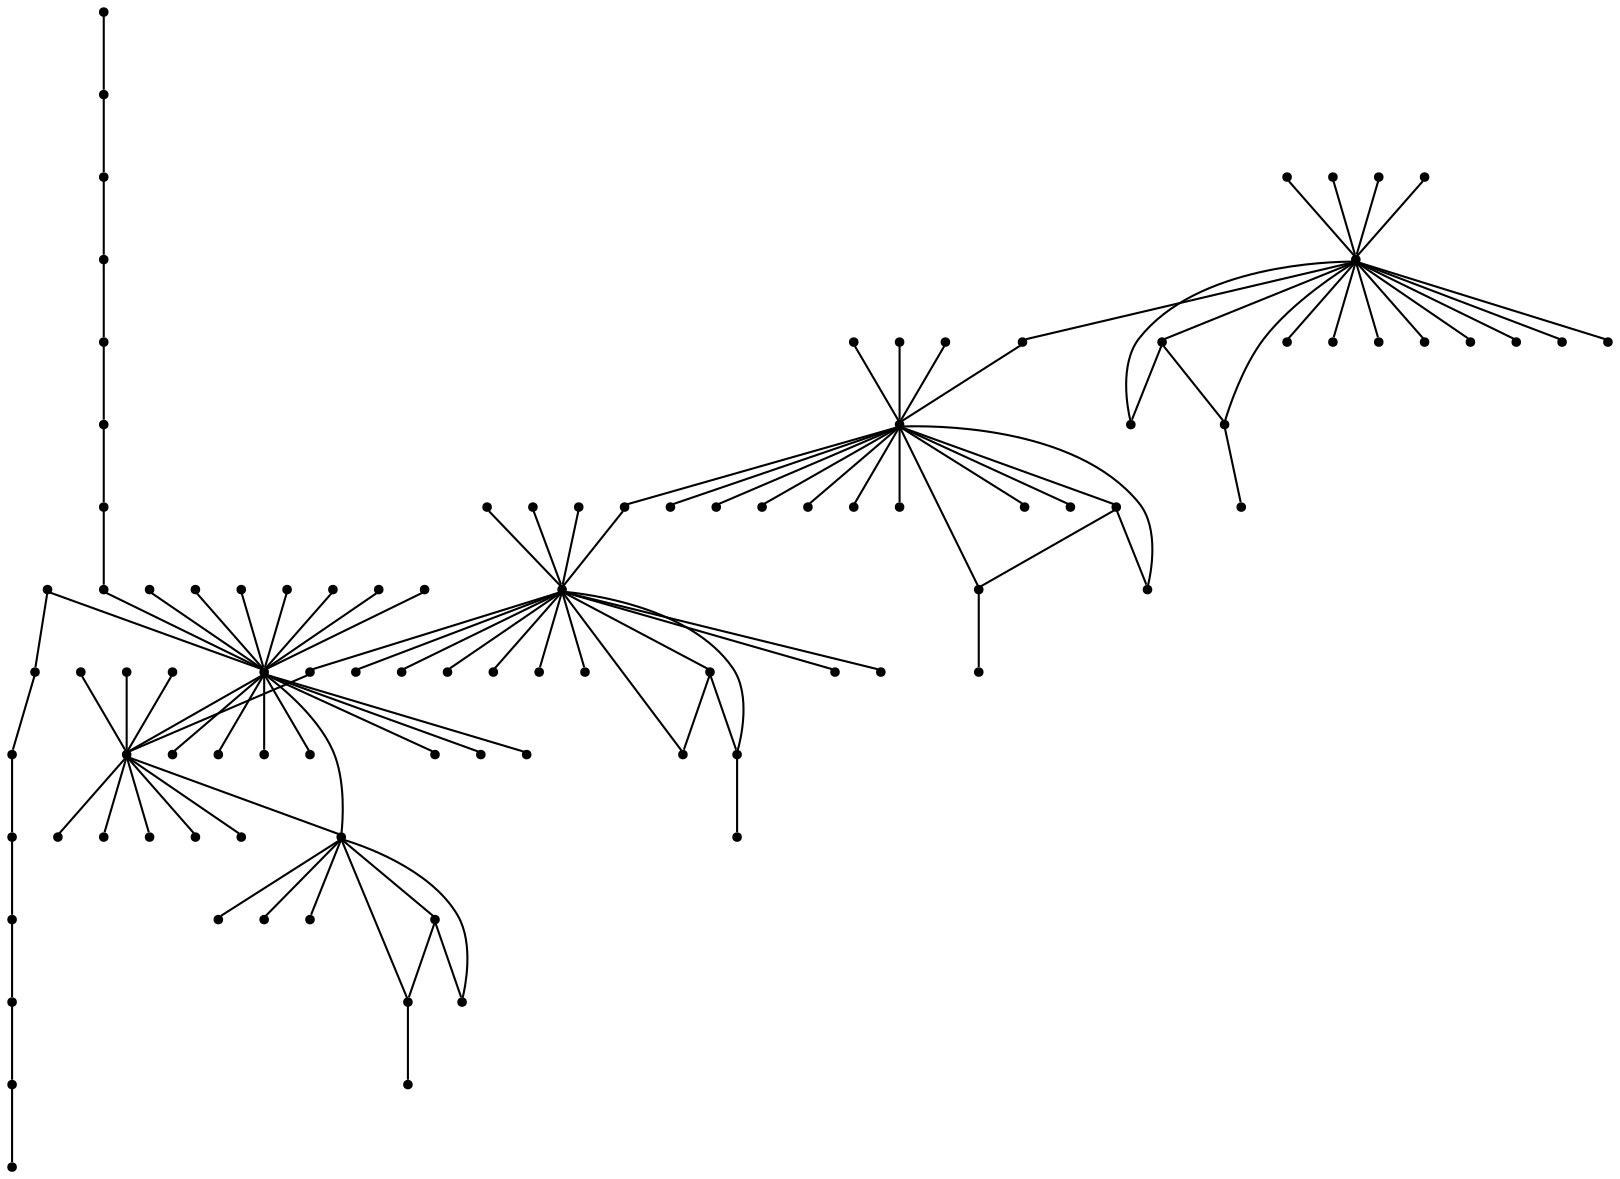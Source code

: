 graph {
  node [shape=point,comment="{\"directed\":false,\"doi\":\"10.1007/978-3-319-73915-1_25\",\"figure\":\"1 (1)\"}"]

  v0 [pos="912.4495364261961,314.3122166682805"]
  v1 [pos="912.4495364261961,276.0390635295479"]
  v2 [pos="912.4495364261961,352.5845988068977"]
  v3 [pos="912.4495364261961,390.8569809455149"]
  v4 [pos="912.4495364261961,429.12910873357856"]
  v5 [pos="912.4495364261961,467.4004496246173"]
  v6 [pos="912.4495364261961,505.6769013720908"]
  v7 [pos="912.4495364261961,543.9503247582866"]
  v8 [pos="606.2632294817436,582.222460494805"]
  v9 [pos="835.9040247960795,543.9503247582866"]
  v10 [pos="759.3584495775451,276.0390635295479"]
  v11 [pos="300.081151167068,314.3122166682805"]
  v12 [pos="797.6312371868123,276.0390635295479"]
  v13 [pos="759.3584495775451,352.5845988068977"]
  v14 [pos="300.08115116706796,390.8569809455149"]
  v15 [pos="797.6312371868123,352.5845988068977"]
  v16 [pos="759.3584495775451,429.1291087335786"]
  v17 [pos="300.08115116706796,467.4004496246173"]
  v18 [pos="797.6312371868123,429.1291087335786"]
  v19 [pos="338.3539069821263,543.9503247582866"]
  v20 [pos="300.08115116706796,543.9503247582866"]
  v21 [pos="759.358449577545,505.6769013720908"]
  v22 [pos="797.6312371868123,505.6769013720908"]
  v23 [pos="759.3584495775451,543.9503247582866"]
  v24 [pos="682.8108872209576,543.9503247582866"]
  v25 [pos="453.17220622151024,543.9503247582865"]
  v26 [pos="376.62666279718474,543.9503247582866"]
  v27 [pos="874.177798025821,543.9503247582866"]
  v28 [pos="606.2632294817436,543.9503247582866"]
  v29 [pos="567.9905054608942,543.9503247582865"]
  v30 [pos="797.6312371868123,543.9503247582866"]
  v31 [pos="644.5360170910108,543.9503247582866"]
  v32 [pos="721.0825779300195,543.9503247582865"]
  v33 [pos="529.717717851627,276.0390635295479"]
  v34 [pos="529.717717851627,352.5845988068977"]
  v35 [pos="529.717717851627,429.1291087335786"]
  v36 [pos="529.717717851627,505.6769013720908"]
  v37 [pos="529.717717851627,543.9503247582866"]
  v38 [pos="491.4407969952094,543.9503247582866"]
  v39 [pos="491.4407969952093,276.0390635295479"]
  v40 [pos="491.4407969952094,352.5845988068977"]
  v41 [pos="491.4407969952094,429.1291087335786"]
  v42 [pos="491.4407969952094,505.6769013720908"]
  v43 [pos="414.89941861224304,543.9503247582866"]
  v44 [pos="414.89941861224304,276.039063529548"]
  v45 [pos="414.89941861224304,352.5845988068977"]
  v46 [pos="414.89941861224304,429.1291087335786"]
  v47 [pos="414.89941861224304,505.6769013720908"]
  v48 [pos="606.2632294817436,276.0390635295479"]
  v49 [pos="721.0825779300196,276.0390635295479"]
  v50 [pos="644.5360170910108,276.0390635295479"]
  v51 [pos="682.8108872209576,276.039063529548"]
  v52 [pos="567.9905054608942,276.0390635295479"]
  v53 [pos="453.17220622151024,276.0390635295479"]
  v54 [pos="338.3539069821263,276.0390635295479"]
  v55 [pos="835.9040247960795,276.0390635295479"]
  v56 [pos="376.6266627971847,276.0390635295479"]
  v57 [pos="606.2632294817436,352.5845988068977"]
  v58 [pos="376.62666279718474,352.5845988068977"]
  v59 [pos="835.9040247960795,352.5845988068977"]
  v60 [pos="721.0825779300195,352.5845988068977"]
  v61 [pos="644.5360170910108,352.5845988068977"]
  v62 [pos="453.17220622151024,352.5845988068977"]
  v63 [pos="567.9905054608942,352.5845988068977"]
  v64 [pos="338.3539069821263,352.5845988068977"]
  v65 [pos="682.8108872209576,352.5845988068977"]
  v66 [pos="567.9905054608942,429.1291087335786"]
  v67 [pos="721.0825779300196,429.1291087335786"]
  v68 [pos="606.2632294817436,429.1291087335786"]
  v69 [pos="644.5360170910108,429.12910873357856"]
  v70 [pos="835.9040247960795,429.1291087335786"]
  v71 [pos="682.8108872209576,429.1291087335786"]
  v72 [pos="376.6266627971847,429.1291087335786"]
  v73 [pos="453.17220622151024,429.12910873357856"]
  v74 [pos="338.3539069821263,429.12910873357856"]
  v75 [pos="567.9905054608942,505.6769013720908"]
  v76 [pos="682.8108872209576,505.6769013720908"]
  v77 [pos="376.6266627971847,505.6769013720908"]
  v78 [pos="835.9040247960794,505.6769013720908"]
  v79 [pos="338.3539069821263,505.6769013720908"]
  v80 [pos="721.0825779300196,505.6769013720908"]
  v81 [pos="453.17220622151024,505.6769013720908"]
  v82 [pos="606.2632294817436,505.6769013720908"]
  v83 [pos="644.5360170910108,505.6769013720908"]
  v84 [pos="300.08115116706796,276.0390635295479"]
  v85 [pos="874.177798025821,276.0390635295479"]
  v86 [pos="300.08115116706796,352.5845988068977"]
  v87 [pos="874.177798025821,352.5845988068977"]
  v88 [pos="300.08115116706796,429.1291087335786"]
  v89 [pos="874.177798025821,429.1291087335786"]
  v90 [pos="300.2561782867815,505.9404323909013"]
  v91 [pos="874.177798025821,505.6769013720908"]
  v92 [pos="261.804214413546,505.6769013720908"]
  v93 [pos="261.804214413546,543.9503247582866"]
  v94 [pos="261.804214413546,467.40044962461735"]
  v95 [pos="261.804214413546,429.1291087335786"]
  v96 [pos="261.804214413546,390.85698094551486"]
  v97 [pos="261.804214413546,352.5845988068977"]
  v98 [pos="261.804214413546,314.3122166682805"]
  v99 [pos="261.804214413546,276.039063529548"]

  v0 -- v1 [id="-1",pos="912.4495364261961,314.3122166682805 912.4495364261961,276.0390635295479 912.4495364261961,276.0390635295479 912.4495364261961,276.0390635295479"]
  v93 -- v8 [id="-2",pos="261.804214413546,543.9503247582866 606.2632294817436,582.222460494805 606.2632294817436,582.222460494805 606.2632294817436,582.222460494805"]
  v99 -- v98 [id="-3",pos="261.804214413546,276.039063529548 261.804214413546,314.3122166682805 261.804214413546,314.3122166682805 261.804214413546,314.3122166682805"]
  v98 -- v97 [id="-4",pos="261.804214413546,314.3122166682805 261.804214413546,352.5845988068977 261.804214413546,352.5845988068977 261.804214413546,352.5845988068977"]
  v97 -- v96 [id="-5",pos="261.804214413546,352.5845988068977 261.804214413546,390.85698094551486 261.804214413546,390.85698094551486 261.804214413546,390.85698094551486"]
  v96 -- v95 [id="-6",pos="261.804214413546,390.85698094551486 261.804214413546,429.1291087335786 261.804214413546,429.1291087335786 261.804214413546,429.1291087335786"]
  v95 -- v94 [id="-7",pos="261.804214413546,429.1291087335786 261.804214413546,467.40044962461735 261.804214413546,467.40044962461735 261.804214413546,467.40044962461735"]
  v94 -- v92 [id="-8",pos="261.804214413546,467.40044962461735 261.804214413546,505.6769013720908 261.804214413546,505.6769013720908 261.804214413546,505.6769013720908"]
  v92 -- v93 [id="-9",pos="261.804214413546,505.6769013720908 261.804214413546,543.9503247582866 261.804214413546,543.9503247582866 261.804214413546,543.9503247582866"]
  v20 -- v19 [id="-10",pos="300.08115116706796,543.9503247582866 338.3539069821263,543.9503247582866 338.3539069821263,543.9503247582866 338.3539069821263,543.9503247582866"]
  v19 -- v78 [id="-11",pos="338.3539069821263,543.9503247582866 835.9040247960794,505.6769013720908 835.9040247960794,505.6769013720908 835.9040247960794,505.6769013720908"]
  v78 -- v91 [id="-12",pos="835.9040247960794,505.6769013720908 874.177798025821,505.6769013720908 874.177798025821,505.6769013720908 874.177798025821,505.6769013720908"]
  v90 -- v20 [id="-13",pos="300.2561782867815,505.9404323909013 300.08115116706796,543.9503247582866 300.08115116706796,543.9503247582866 300.08115116706796,543.9503247582866"]
  v17 -- v90 [id="-14",pos="300.08115116706796,467.4004496246173 300.2561782867815,505.9404323909013 300.2561782867815,505.9404323909013 300.2561782867815,505.9404323909013"]
  v17 -- v70 [id="-15",pos="300.08115116706796,467.4004496246173 835.9040247960795,429.1291087335786 835.9040247960795,429.1291087335786 835.9040247960795,429.1291087335786"]
  v70 -- v89 [id="-16",pos="835.9040247960795,429.1291087335786 874.177798025821,429.1291087335786 874.177798025821,429.1291087335786 874.177798025821,429.1291087335786"]
  v88 -- v17 [id="-17",pos="300.08115116706796,429.1291087335786 300.08115116706796,467.4004496246173 300.08115116706796,467.4004496246173 300.08115116706796,467.4004496246173"]
  v14 -- v88 [id="-18",pos="300.08115116706796,390.8569809455149 300.08115116706796,429.1291087335786 300.08115116706796,429.1291087335786 300.08115116706796,429.1291087335786"]
  v14 -- v59 [id="-19",pos="300.08115116706796,390.8569809455149 835.9040247960795,352.5845988068977 835.9040247960795,352.5845988068977 835.9040247960795,352.5845988068977"]
  v59 -- v87 [id="-20",pos="835.9040247960795,352.5845988068977 874.177798025821,352.5845988068977 874.177798025821,352.5845988068977 874.177798025821,352.5845988068977"]
  v86 -- v14 [id="-21",pos="300.08115116706796,352.5845988068977 300.08115116706796,390.8569809455149 300.08115116706796,390.8569809455149 300.08115116706796,390.8569809455149"]
  v11 -- v86 [id="-22",pos="300.081151167068,314.3122166682805 300.08115116706796,352.5845988068977 300.08115116706796,352.5845988068977 300.08115116706796,352.5845988068977"]
  v11 -- v55 [id="-23",pos="300.081151167068,314.3122166682805 835.9040247960795,276.0390635295479 835.9040247960795,276.0390635295479 835.9040247960795,276.0390635295479"]
  v55 -- v85 [id="-24",pos="835.9040247960795,276.0390635295479 874.177798025821,276.0390635295479 874.177798025821,276.0390635295479 874.177798025821,276.0390635295479"]
  v84 -- v11 [id="-25",pos="300.08115116706796,276.0390635295479 300.081151167068,314.3122166682805 300.081151167068,314.3122166682805 300.081151167068,314.3122166682805"]
  v19 -- v83 [id="-27",pos="338.3539069821263,543.9503247582866 644.5360170910108,505.6769013720908 644.5360170910108,505.6769013720908 644.5360170910108,505.6769013720908"]
  v20 -- v82 [id="-28",pos="300.08115116706796,543.9503247582866 606.2632294817436,505.6769013720908 606.2632294817436,505.6769013720908 606.2632294817436,505.6769013720908"]
  v20 -- v81 [id="-29",pos="300.08115116706796,543.9503247582866 453.17220622151024,505.6769013720908 453.17220622151024,505.6769013720908 453.17220622151024,505.6769013720908"]
  v19 -- v80 [id="-31",pos="338.3539069821263,543.9503247582866 721.0825779300196,505.6769013720908 721.0825779300196,505.6769013720908 721.0825779300196,505.6769013720908"]
  v20 -- v79 [id="-32",pos="300.08115116706796,543.9503247582866 338.3539069821263,505.6769013720908 338.3539069821263,505.6769013720908 338.3539069821263,505.6769013720908"]
  v19 -- v22 [id="-34",pos="338.3539069821263,543.9503247582866 797.6312371868123,505.6769013720908 797.6312371868123,505.6769013720908 797.6312371868123,505.6769013720908"]
  v22 -- v78 [id="-35",pos="797.6312371868123,505.6769013720908 835.9040247960794,505.6769013720908 835.9040247960794,505.6769013720908 835.9040247960794,505.6769013720908"]
  v20 -- v77 [id="-36",pos="300.08115116706796,543.9503247582866 376.6266627971847,505.6769013720908 376.6266627971847,505.6769013720908 376.6266627971847,505.6769013720908"]
  v19 -- v76 [id="-38",pos="338.3539069821263,543.9503247582866 682.8108872209576,505.6769013720908 682.8108872209576,505.6769013720908 682.8108872209576,505.6769013720908"]
  v20 -- v75 [id="-39",pos="300.08115116706796,543.9503247582866 567.9905054608942,505.6769013720908 567.9905054608942,505.6769013720908 567.9905054608942,505.6769013720908"]
  v19 -- v21 [id="-41",pos="338.3539069821263,543.9503247582866 759.358449577545,505.6769013720908 759.358449577545,505.6769013720908 759.358449577545,505.6769013720908"]
  v17 -- v74 [id="-42",pos="300.08115116706796,467.4004496246173 338.3539069821263,429.12910873357856 338.3539069821263,429.12910873357856 338.3539069821263,429.12910873357856"]
  v17 -- v73 [id="-43",pos="300.08115116706796,467.4004496246173 453.17220622151024,429.12910873357856 453.17220622151024,429.12910873357856 453.17220622151024,429.12910873357856"]
  v17 -- v72 [id="-44",pos="300.08115116706796,467.4004496246173 376.6266627971847,429.1291087335786 376.6266627971847,429.1291087335786 376.6266627971847,429.1291087335786"]
  v17 -- v71 [id="-45",pos="300.08115116706796,467.4004496246173 682.8108872209576,429.1291087335786 682.8108872209576,429.1291087335786 682.8108872209576,429.1291087335786"]
  v17 -- v18 [id="-46",pos="300.08115116706796,467.4004496246173 797.6312371868123,429.1291087335786 797.6312371868123,429.1291087335786 797.6312371868123,429.1291087335786"]
  v18 -- v70 [id="-47",pos="797.6312371868123,429.1291087335786 835.9040247960795,429.1291087335786 835.9040247960795,429.1291087335786 835.9040247960795,429.1291087335786"]
  v17 -- v16 [id="-48",pos="300.08115116706796,467.4004496246173 759.3584495775451,429.1291087335786 759.3584495775451,429.1291087335786 759.3584495775451,429.1291087335786"]
  v17 -- v69 [id="-49",pos="300.08115116706796,467.4004496246173 644.5360170910108,429.12910873357856 644.5360170910108,429.12910873357856 644.5360170910108,429.12910873357856"]
  v17 -- v68 [id="-50",pos="300.08115116706796,467.4004496246173 606.2632294817436,429.1291087335786 606.2632294817436,429.1291087335786 606.2632294817436,429.1291087335786"]
  v17 -- v67 [id="-51",pos="300.08115116706796,467.4004496246173 721.0825779300196,429.1291087335786 721.0825779300196,429.1291087335786 721.0825779300196,429.1291087335786"]
  v17 -- v66 [id="-52",pos="300.08115116706796,467.4004496246173 567.9905054608942,429.1291087335786 567.9905054608942,429.1291087335786 567.9905054608942,429.1291087335786"]
  v14 -- v65 [id="-53",pos="300.08115116706796,390.8569809455149 682.8108872209576,352.5845988068977 682.8108872209576,352.5845988068977 682.8108872209576,352.5845988068977"]
  v14 -- v64 [id="-54",pos="300.08115116706796,390.8569809455149 338.3539069821263,352.5845988068977 338.3539069821263,352.5845988068977 338.3539069821263,352.5845988068977"]
  v14 -- v63 [id="-55",pos="300.08115116706796,390.8569809455149 567.9905054608942,352.5845988068977 567.9905054608942,352.5845988068977 567.9905054608942,352.5845988068977"]
  v14 -- v62 [id="-56",pos="300.08115116706796,390.8569809455149 453.17220622151024,352.5845988068977 453.17220622151024,352.5845988068977 453.17220622151024,352.5845988068977"]
  v14 -- v61 [id="-57",pos="300.08115116706796,390.8569809455149 644.5360170910108,352.5845988068977 644.5360170910108,352.5845988068977 644.5360170910108,352.5845988068977"]
  v14 -- v13 [id="-58",pos="300.08115116706796,390.8569809455149 759.3584495775451,352.5845988068977 759.3584495775451,352.5845988068977 759.3584495775451,352.5845988068977"]
  v14 -- v60 [id="-59",pos="300.08115116706796,390.8569809455149 721.0825779300195,352.5845988068977 721.0825779300195,352.5845988068977 721.0825779300195,352.5845988068977"]
  v14 -- v15 [id="-60",pos="300.08115116706796,390.8569809455149 797.6312371868123,352.5845988068977 797.6312371868123,352.5845988068977 797.6312371868123,352.5845988068977"]
  v15 -- v59 [id="-61",pos="797.6312371868123,352.5845988068977 835.9040247960795,352.5845988068977 835.9040247960795,352.5845988068977 835.9040247960795,352.5845988068977"]
  v14 -- v58 [id="-62",pos="300.08115116706796,390.8569809455149 376.62666279718474,352.5845988068977 376.62666279718474,352.5845988068977 376.62666279718474,352.5845988068977"]
  v14 -- v57 [id="-63",pos="300.08115116706796,390.8569809455149 606.2632294817436,352.5845988068977 606.2632294817436,352.5845988068977 606.2632294817436,352.5845988068977"]
  v11 -- v56 [id="-64",pos="300.081151167068,314.3122166682805 376.6266627971847,276.0390635295479 376.6266627971847,276.0390635295479 376.6266627971847,276.0390635295479"]
  v11 -- v12 [id="-65",pos="300.081151167068,314.3122166682805 797.6312371868123,276.0390635295479 797.6312371868123,276.0390635295479 797.6312371868123,276.0390635295479"]
  v12 -- v55 [id="-66",pos="797.6312371868123,276.0390635295479 835.9040247960795,276.0390635295479 835.9040247960795,276.0390635295479 835.9040247960795,276.0390635295479"]
  v11 -- v54 [id="-67",pos="300.081151167068,314.3122166682805 338.3539069821263,276.0390635295479 338.3539069821263,276.0390635295479 338.3539069821263,276.0390635295479"]
  v11 -- v53 [id="-68",pos="300.081151167068,314.3122166682805 453.17220622151024,276.0390635295479 453.17220622151024,276.0390635295479 453.17220622151024,276.0390635295479"]
  v11 -- v10 [id="-69",pos="300.081151167068,314.3122166682805 759.3584495775451,276.0390635295479 759.3584495775451,276.0390635295479 759.3584495775451,276.0390635295479"]
  v11 -- v52 [id="-70",pos="300.081151167068,314.3122166682805 567.9905054608942,276.0390635295479 567.9905054608942,276.0390635295479 567.9905054608942,276.0390635295479"]
  v11 -- v51 [id="-71",pos="300.081151167068,314.3122166682805 682.8108872209576,276.039063529548 682.8108872209576,276.039063529548 682.8108872209576,276.039063529548"]
  v11 -- v50 [id="-72",pos="300.081151167068,314.3122166682805 644.5360170910108,276.0390635295479 644.5360170910108,276.0390635295479 644.5360170910108,276.0390635295479"]
  v11 -- v49 [id="-73",pos="300.081151167068,314.3122166682805 721.0825779300196,276.0390635295479 721.0825779300196,276.0390635295479 721.0825779300196,276.0390635295479"]
  v11 -- v48 [id="-74",pos="300.081151167068,314.3122166682805 606.2632294817436,276.0390635295479 606.2632294817436,276.0390635295479 606.2632294817436,276.0390635295479"]
  v19 -- v8 [id="-75",pos="338.3539069821263,543.9503247582866 606.2632294817436,582.222460494805 606.2632294817436,582.222460494805 606.2632294817436,582.222460494805"]
  v47 -- v20 [id="-76",pos="414.89941861224304,505.6769013720908 300.08115116706796,543.9503247582866 300.08115116706796,543.9503247582866 300.08115116706796,543.9503247582866"]
  v46 -- v17 [id="-77",pos="414.89941861224304,429.1291087335786 300.08115116706796,467.4004496246173 300.08115116706796,467.4004496246173 300.08115116706796,467.4004496246173"]
  v45 -- v14 [id="-78",pos="414.89941861224304,352.5845988068977 300.08115116706796,390.8569809455149 300.08115116706796,390.8569809455149 300.08115116706796,390.8569809455149"]
  v44 -- v11 [id="-79",pos="414.89941861224304,276.039063529548 300.081151167068,314.3122166682805 300.081151167068,314.3122166682805 300.081151167068,314.3122166682805"]
  v43 -- v8 [id="-80",pos="414.89941861224304,543.9503247582866 606.2632294817436,582.222460494805 606.2632294817436,582.222460494805 606.2632294817436,582.222460494805"]
  v42 -- v20 [id="-81",pos="491.4407969952094,505.6769013720908 300.08115116706796,543.9503247582866 300.08115116706796,543.9503247582866 300.08115116706796,543.9503247582866"]
  v41 -- v17 [id="-82",pos="491.4407969952094,429.1291087335786 300.08115116706796,467.4004496246173 300.08115116706796,467.4004496246173 300.08115116706796,467.4004496246173"]
  v40 -- v14 [id="-83",pos="491.4407969952094,352.5845988068977 300.08115116706796,390.8569809455149 300.08115116706796,390.8569809455149 300.08115116706796,390.8569809455149"]
  v39 -- v11 [id="-84",pos="491.4407969952093,276.0390635295479 300.081151167068,314.3122166682805 300.081151167068,314.3122166682805 300.081151167068,314.3122166682805"]
  v38 -- v8 [id="-85",pos="491.4407969952094,543.9503247582866 606.2632294817436,582.222460494805 606.2632294817436,582.222460494805 606.2632294817436,582.222460494805"]
  v37 -- v8 [id="-86",pos="529.717717851627,543.9503247582866 606.2632294817436,582.222460494805 606.2632294817436,582.222460494805 606.2632294817436,582.222460494805"]
  v36 -- v20 [id="-87",pos="529.717717851627,505.6769013720908 300.08115116706796,543.9503247582866 300.08115116706796,543.9503247582866 300.08115116706796,543.9503247582866"]
  v35 -- v17 [id="-88",pos="529.717717851627,429.1291087335786 300.08115116706796,467.4004496246173 300.08115116706796,467.4004496246173 300.08115116706796,467.4004496246173"]
  v34 -- v14 [id="-89",pos="529.717717851627,352.5845988068977 300.08115116706796,390.8569809455149 300.08115116706796,390.8569809455149 300.08115116706796,390.8569809455149"]
  v33 -- v11 [id="-90",pos="529.717717851627,276.0390635295479 300.081151167068,314.3122166682805 300.081151167068,314.3122166682805 300.081151167068,314.3122166682805"]
  v8 -- v32 [id="-91",pos="606.2632294817436,582.222460494805 721.0825779300195,543.9503247582865 721.0825779300195,543.9503247582865 721.0825779300195,543.9503247582865"]
  v8 -- v31 [id="-92",pos="606.2632294817436,582.222460494805 644.5360170910108,543.9503247582866 644.5360170910108,543.9503247582866 644.5360170910108,543.9503247582866"]
  v8 -- v30 [id="-93",pos="606.2632294817436,582.222460494805 797.6312371868123,543.9503247582866 797.6312371868123,543.9503247582866 797.6312371868123,543.9503247582866"]
  v8 -- v29 [id="-94",pos="606.2632294817436,582.222460494805 567.9905054608942,543.9503247582865 567.9905054608942,543.9503247582865 567.9905054608942,543.9503247582865"]
  v8 -- v20 [id="-95",pos="606.2632294817436,582.222460494805 300.08115116706796,543.9503247582866 300.08115116706796,543.9503247582866 300.08115116706796,543.9503247582866"]
  v28 -- v8 [id="-96",pos="606.2632294817436,543.9503247582866 606.2632294817436,582.222460494805 606.2632294817436,582.222460494805 606.2632294817436,582.222460494805"]
  v8 -- v27 [id="-97",pos="606.2632294817436,582.222460494805 874.177798025821,543.9503247582866 874.177798025821,543.9503247582866 874.177798025821,543.9503247582866"]
  v8 -- v26 [id="-98",pos="606.2632294817436,582.222460494805 376.62666279718474,543.9503247582866 376.62666279718474,543.9503247582866 376.62666279718474,543.9503247582866"]
  v8 -- v25 [id="-99",pos="606.2632294817436,582.222460494805 453.17220622151024,543.9503247582865 453.17220622151024,543.9503247582865 453.17220622151024,543.9503247582865"]
  v24 -- v8 [id="-100",pos="682.8108872209576,543.9503247582866 606.2632294817436,582.222460494805 606.2632294817436,582.222460494805 606.2632294817436,582.222460494805"]
  v23 -- v8 [id="-101",pos="759.3584495775451,543.9503247582866 606.2632294817436,582.222460494805 606.2632294817436,582.222460494805 606.2632294817436,582.222460494805"]
  v22 -- v21 [id="-102",pos="797.6312371868123,505.6769013720908 759.358449577545,505.6769013720908 759.358449577545,505.6769013720908 759.358449577545,505.6769013720908"]
  v18 -- v16 [id="-105",pos="797.6312371868123,429.1291087335786 759.3584495775451,429.1291087335786 759.3584495775451,429.1291087335786 759.3584495775451,429.1291087335786"]
  v15 -- v13 [id="-107",pos="797.6312371868123,352.5845988068977 759.3584495775451,352.5845988068977 759.3584495775451,352.5845988068977 759.3584495775451,352.5845988068977"]
  v12 -- v10 [id="-109",pos="797.6312371868123,276.0390635295479 759.3584495775451,276.0390635295479 759.3584495775451,276.0390635295479 759.3584495775451,276.0390635295479"]
  v9 -- v8 [id="-111",pos="835.9040247960795,543.9503247582866 606.2632294817436,582.222460494805 606.2632294817436,582.222460494805 606.2632294817436,582.222460494805"]
  v7 -- v8 [id="-112",pos="912.4495364261961,543.9503247582866 606.2632294817436,582.222460494805 606.2632294817436,582.222460494805 606.2632294817436,582.222460494805"]
  v7 -- v6 [id="-113",pos="912.4495364261961,543.9503247582866 912.4495364261961,505.6769013720908 912.4495364261961,505.6769013720908 912.4495364261961,505.6769013720908"]
  v6 -- v5 [id="-114",pos="912.4495364261961,505.6769013720908 912.4495364261961,467.4004496246173 912.4495364261961,467.4004496246173 912.4495364261961,467.4004496246173"]
  v5 -- v4 [id="-115",pos="912.4495364261961,467.4004496246173 912.4495364261961,429.12910873357856 912.4495364261961,429.12910873357856 912.4495364261961,429.12910873357856"]
  v4 -- v3 [id="-116",pos="912.4495364261961,429.12910873357856 912.4495364261961,390.8569809455149 912.4495364261961,390.8569809455149 912.4495364261961,390.8569809455149"]
  v3 -- v2 [id="-117",pos="912.4495364261961,390.8569809455149 912.4495364261961,352.5845988068977 912.4495364261961,352.5845988068977 912.4495364261961,352.5845988068977"]
  v2 -- v0 [id="-118",pos="912.4495364261961,352.5845988068977 912.4495364261961,314.3122166682805 912.4495364261961,314.3122166682805 912.4495364261961,314.3122166682805"]
}